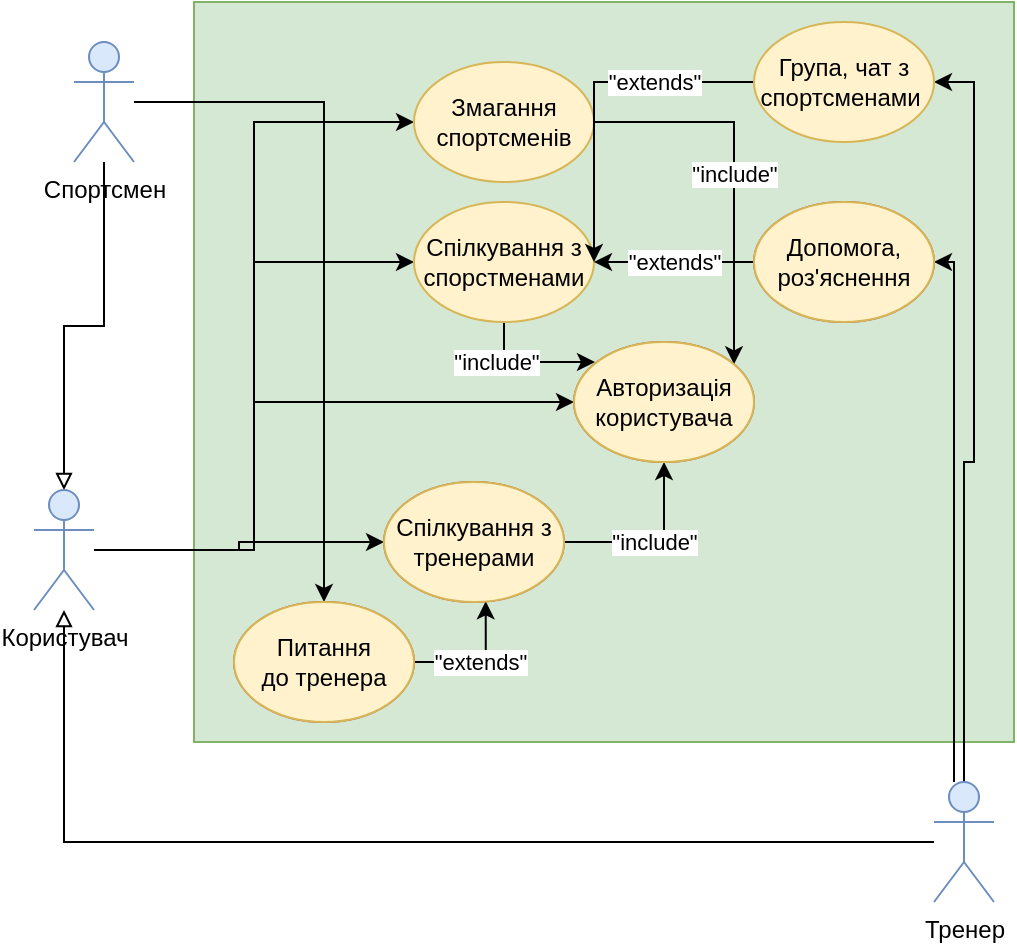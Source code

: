 <mxfile version="20.4.0" type="device"><diagram id="LnbD7NxRevUaKtlypq3R" name="Страница 1"><mxGraphModel dx="1422" dy="794" grid="1" gridSize="10" guides="1" tooltips="1" connect="1" arrows="1" fold="1" page="1" pageScale="1" pageWidth="1169" pageHeight="827" math="0" shadow="0"><root><mxCell id="0"/><mxCell id="1" parent="0"/><mxCell id="jg0OCs29gxaV10Y5cysu-27" value="" style="rounded=0;whiteSpace=wrap;html=1;glass=0;strokeWidth=1;perimeterSpacing=0;fillColor=#d5e8d4;strokeColor=#82b366;" parent="1" vertex="1"><mxGeometry x="400" y="110" width="410" height="370" as="geometry"/></mxCell><mxCell id="jg0OCs29gxaV10Y5cysu-6" style="edgeStyle=orthogonalEdgeStyle;rounded=0;orthogonalLoop=1;jettySize=auto;html=1;entryX=0.5;entryY=0;entryDx=0;entryDy=0;entryPerimeter=0;endArrow=block;endFill=0;" parent="1" source="jg0OCs29gxaV10Y5cysu-1" target="jg0OCs29gxaV10Y5cysu-3" edge="1"><mxGeometry relative="1" as="geometry"/></mxCell><mxCell id="jg0OCs29gxaV10Y5cysu-17" style="edgeStyle=orthogonalEdgeStyle;rounded=0;orthogonalLoop=1;jettySize=auto;html=1;endArrow=classic;endFill=1;" parent="1" source="jg0OCs29gxaV10Y5cysu-1" target="jg0OCs29gxaV10Y5cysu-16" edge="1"><mxGeometry relative="1" as="geometry"/></mxCell><mxCell id="jg0OCs29gxaV10Y5cysu-1" value="Спортсмен" style="shape=umlActor;verticalLabelPosition=bottom;verticalAlign=top;html=1;outlineConnect=0;fillColor=#dae8fc;strokeColor=#6c8ebf;" parent="1" vertex="1"><mxGeometry x="340" y="130" width="30" height="60" as="geometry"/></mxCell><mxCell id="jg0OCs29gxaV10Y5cysu-5" style="edgeStyle=orthogonalEdgeStyle;rounded=0;orthogonalLoop=1;jettySize=auto;html=1;endArrow=block;endFill=0;" parent="1" source="jg0OCs29gxaV10Y5cysu-2" target="jg0OCs29gxaV10Y5cysu-3" edge="1"><mxGeometry relative="1" as="geometry"/></mxCell><mxCell id="jg0OCs29gxaV10Y5cysu-14" style="edgeStyle=orthogonalEdgeStyle;rounded=0;orthogonalLoop=1;jettySize=auto;html=1;entryX=1;entryY=0.5;entryDx=0;entryDy=0;endArrow=classic;endFill=1;" parent="1" source="jg0OCs29gxaV10Y5cysu-2" target="jg0OCs29gxaV10Y5cysu-13" edge="1"><mxGeometry relative="1" as="geometry"><Array as="points"><mxPoint x="780" y="240"/></Array></mxGeometry></mxCell><mxCell id="jg0OCs29gxaV10Y5cysu-25" style="edgeStyle=orthogonalEdgeStyle;rounded=0;orthogonalLoop=1;jettySize=auto;html=1;entryX=1;entryY=0.5;entryDx=0;entryDy=0;endArrow=classic;endFill=1;" parent="1" source="jg0OCs29gxaV10Y5cysu-2" target="jg0OCs29gxaV10Y5cysu-24" edge="1"><mxGeometry relative="1" as="geometry"/></mxCell><mxCell id="jg0OCs29gxaV10Y5cysu-2" value="Тренер" style="shape=umlActor;verticalLabelPosition=bottom;verticalAlign=top;html=1;outlineConnect=0;fillColor=#dae8fc;strokeColor=#6c8ebf;" parent="1" vertex="1"><mxGeometry x="770" y="500" width="30" height="60" as="geometry"/></mxCell><mxCell id="jg0OCs29gxaV10Y5cysu-7" style="edgeStyle=orthogonalEdgeStyle;rounded=0;orthogonalLoop=1;jettySize=auto;html=1;entryX=0;entryY=0.5;entryDx=0;entryDy=0;endArrow=classic;endFill=1;" parent="1" source="jg0OCs29gxaV10Y5cysu-3" target="jg0OCs29gxaV10Y5cysu-4" edge="1"><mxGeometry relative="1" as="geometry"><Array as="points"><mxPoint x="430" y="384"/><mxPoint x="430" y="310"/></Array></mxGeometry></mxCell><mxCell id="jg0OCs29gxaV10Y5cysu-11" style="edgeStyle=orthogonalEdgeStyle;rounded=0;orthogonalLoop=1;jettySize=auto;html=1;endArrow=classic;endFill=1;" parent="1" source="jg0OCs29gxaV10Y5cysu-3" target="jg0OCs29gxaV10Y5cysu-10" edge="1"><mxGeometry relative="1" as="geometry"/></mxCell><mxCell id="jg0OCs29gxaV10Y5cysu-12" style="edgeStyle=orthogonalEdgeStyle;rounded=0;orthogonalLoop=1;jettySize=auto;html=1;entryX=0;entryY=0.5;entryDx=0;entryDy=0;endArrow=classic;endFill=1;" parent="1" source="jg0OCs29gxaV10Y5cysu-3" target="jg0OCs29gxaV10Y5cysu-9" edge="1"><mxGeometry relative="1" as="geometry"/></mxCell><mxCell id="jg0OCs29gxaV10Y5cysu-20" style="edgeStyle=orthogonalEdgeStyle;rounded=0;orthogonalLoop=1;jettySize=auto;html=1;entryX=0;entryY=0.5;entryDx=0;entryDy=0;endArrow=classic;endFill=1;" parent="1" source="jg0OCs29gxaV10Y5cysu-3" target="jg0OCs29gxaV10Y5cysu-19" edge="1"><mxGeometry relative="1" as="geometry"><Array as="points"><mxPoint x="430" y="384"/><mxPoint x="430" y="170"/></Array></mxGeometry></mxCell><mxCell id="jg0OCs29gxaV10Y5cysu-3" value="Користувач" style="shape=umlActor;verticalLabelPosition=bottom;verticalAlign=top;html=1;outlineConnect=0;fillColor=#dae8fc;strokeColor=#6c8ebf;" parent="1" vertex="1"><mxGeometry x="320" y="354" width="30" height="60" as="geometry"/></mxCell><mxCell id="jg0OCs29gxaV10Y5cysu-4" value="Авторизація користувача" style="ellipse;whiteSpace=wrap;html=1;fillColor=#f8cecc;strokeColor=#b85450;" parent="1" vertex="1"><mxGeometry x="590" y="280" width="90" height="60" as="geometry"/></mxCell><mxCell id="jg0OCs29gxaV10Y5cysu-22" value="&quot;include&quot;" style="edgeStyle=orthogonalEdgeStyle;rounded=0;orthogonalLoop=1;jettySize=auto;html=1;endArrow=classic;endFill=1;" parent="1" source="jg0OCs29gxaV10Y5cysu-9" edge="1"><mxGeometry x="-0.385" y="-5" relative="1" as="geometry"><mxPoint x="600" y="290" as="targetPoint"/><mxPoint x="-5" y="-5" as="offset"/></mxGeometry></mxCell><mxCell id="jg0OCs29gxaV10Y5cysu-9" value="Спілкування з спорстменами" style="ellipse;whiteSpace=wrap;html=1;fillColor=#fff2cc;strokeColor=#d6b656;" parent="1" vertex="1"><mxGeometry x="510" y="210" width="90" height="60" as="geometry"/></mxCell><mxCell id="jg0OCs29gxaV10Y5cysu-21" value="&quot;include&quot;" style="edgeStyle=orthogonalEdgeStyle;rounded=0;orthogonalLoop=1;jettySize=auto;html=1;entryX=0.5;entryY=1;entryDx=0;entryDy=0;endArrow=classic;endFill=1;" parent="1" source="jg0OCs29gxaV10Y5cysu-10" target="jg0OCs29gxaV10Y5cysu-4" edge="1"><mxGeometry relative="1" as="geometry"/></mxCell><mxCell id="jg0OCs29gxaV10Y5cysu-10" value="Спілкування з тренерами" style="ellipse;whiteSpace=wrap;html=1;fillColor=#f8cecc;strokeColor=#b85450;" parent="1" vertex="1"><mxGeometry x="495" y="350" width="90" height="60" as="geometry"/></mxCell><mxCell id="jg0OCs29gxaV10Y5cysu-15" value="&quot;extends&quot;" style="edgeStyle=orthogonalEdgeStyle;rounded=0;orthogonalLoop=1;jettySize=auto;html=1;entryX=1;entryY=0.5;entryDx=0;entryDy=0;endArrow=classic;endFill=1;" parent="1" source="jg0OCs29gxaV10Y5cysu-13" target="jg0OCs29gxaV10Y5cysu-9" edge="1"><mxGeometry relative="1" as="geometry"/></mxCell><mxCell id="jg0OCs29gxaV10Y5cysu-13" value="Допомога, роз'яснення" style="ellipse;whiteSpace=wrap;html=1;fillColor=#f8cecc;strokeColor=#b85450;" parent="1" vertex="1"><mxGeometry x="680" y="210" width="90" height="60" as="geometry"/></mxCell><mxCell id="jg0OCs29gxaV10Y5cysu-18" value="&quot;extends&quot;" style="edgeStyle=orthogonalEdgeStyle;rounded=0;orthogonalLoop=1;jettySize=auto;html=1;entryX=0.565;entryY=0.994;entryDx=0;entryDy=0;entryPerimeter=0;endArrow=classic;endFill=1;" parent="1" source="jg0OCs29gxaV10Y5cysu-16" target="jg0OCs29gxaV10Y5cysu-10" edge="1"><mxGeometry relative="1" as="geometry"><Array as="points"><mxPoint x="546" y="440"/></Array></mxGeometry></mxCell><mxCell id="jg0OCs29gxaV10Y5cysu-16" value="Питання" style="ellipse;whiteSpace=wrap;html=1;fillColor=#f8cecc;strokeColor=#b85450;" parent="1" vertex="1"><mxGeometry x="420" y="410" width="90" height="60" as="geometry"/></mxCell><mxCell id="jg0OCs29gxaV10Y5cysu-23" value="&quot;include&quot;" style="edgeStyle=orthogonalEdgeStyle;rounded=0;orthogonalLoop=1;jettySize=auto;html=1;endArrow=classic;endFill=1;" parent="1" source="jg0OCs29gxaV10Y5cysu-19" target="jg0OCs29gxaV10Y5cysu-4" edge="1"><mxGeometry relative="1" as="geometry"><Array as="points"><mxPoint x="670" y="170"/></Array></mxGeometry></mxCell><mxCell id="jg0OCs29gxaV10Y5cysu-19" value="Змагання спортсменів" style="ellipse;whiteSpace=wrap;html=1;fillColor=#fff2cc;strokeColor=#d6b656;" parent="1" vertex="1"><mxGeometry x="510" y="140" width="90" height="60" as="geometry"/></mxCell><mxCell id="jg0OCs29gxaV10Y5cysu-26" value="&quot;extends&quot;" style="edgeStyle=orthogonalEdgeStyle;rounded=0;orthogonalLoop=1;jettySize=auto;html=1;endArrow=classic;endFill=1;" parent="1" source="jg0OCs29gxaV10Y5cysu-24" target="jg0OCs29gxaV10Y5cysu-9" edge="1"><mxGeometry x="-0.412" relative="1" as="geometry"><Array as="points"><mxPoint x="600" y="150"/></Array><mxPoint as="offset"/></mxGeometry></mxCell><mxCell id="jg0OCs29gxaV10Y5cysu-24" value="Група, чат з спортсменами&amp;nbsp;" style="ellipse;whiteSpace=wrap;html=1;fillColor=#fff2cc;strokeColor=#d6b656;" parent="1" vertex="1"><mxGeometry x="680" y="120" width="90" height="60" as="geometry"/></mxCell><mxCell id="jg0OCs29gxaV10Y5cysu-28" value="Питання&lt;br&gt;до тренера" style="ellipse;whiteSpace=wrap;html=1;fillColor=#fff2cc;strokeColor=#d6b656;" parent="1" vertex="1"><mxGeometry x="420" y="410" width="90" height="60" as="geometry"/></mxCell><mxCell id="jg0OCs29gxaV10Y5cysu-29" value="Спілкування з тренерами" style="ellipse;whiteSpace=wrap;html=1;fillColor=#fff2cc;strokeColor=#d6b656;" parent="1" vertex="1"><mxGeometry x="495" y="350" width="90" height="60" as="geometry"/></mxCell><mxCell id="jg0OCs29gxaV10Y5cysu-30" value="Авторизація користувача" style="ellipse;whiteSpace=wrap;html=1;fillColor=#fff2cc;strokeColor=#d6b656;" parent="1" vertex="1"><mxGeometry x="590" y="280" width="90" height="60" as="geometry"/></mxCell><mxCell id="jg0OCs29gxaV10Y5cysu-31" value="Допомога, роз'яснення" style="ellipse;whiteSpace=wrap;html=1;fillColor=#fff2cc;strokeColor=#d6b656;" parent="1" vertex="1"><mxGeometry x="680" y="210" width="90" height="60" as="geometry"/></mxCell></root></mxGraphModel></diagram></mxfile>